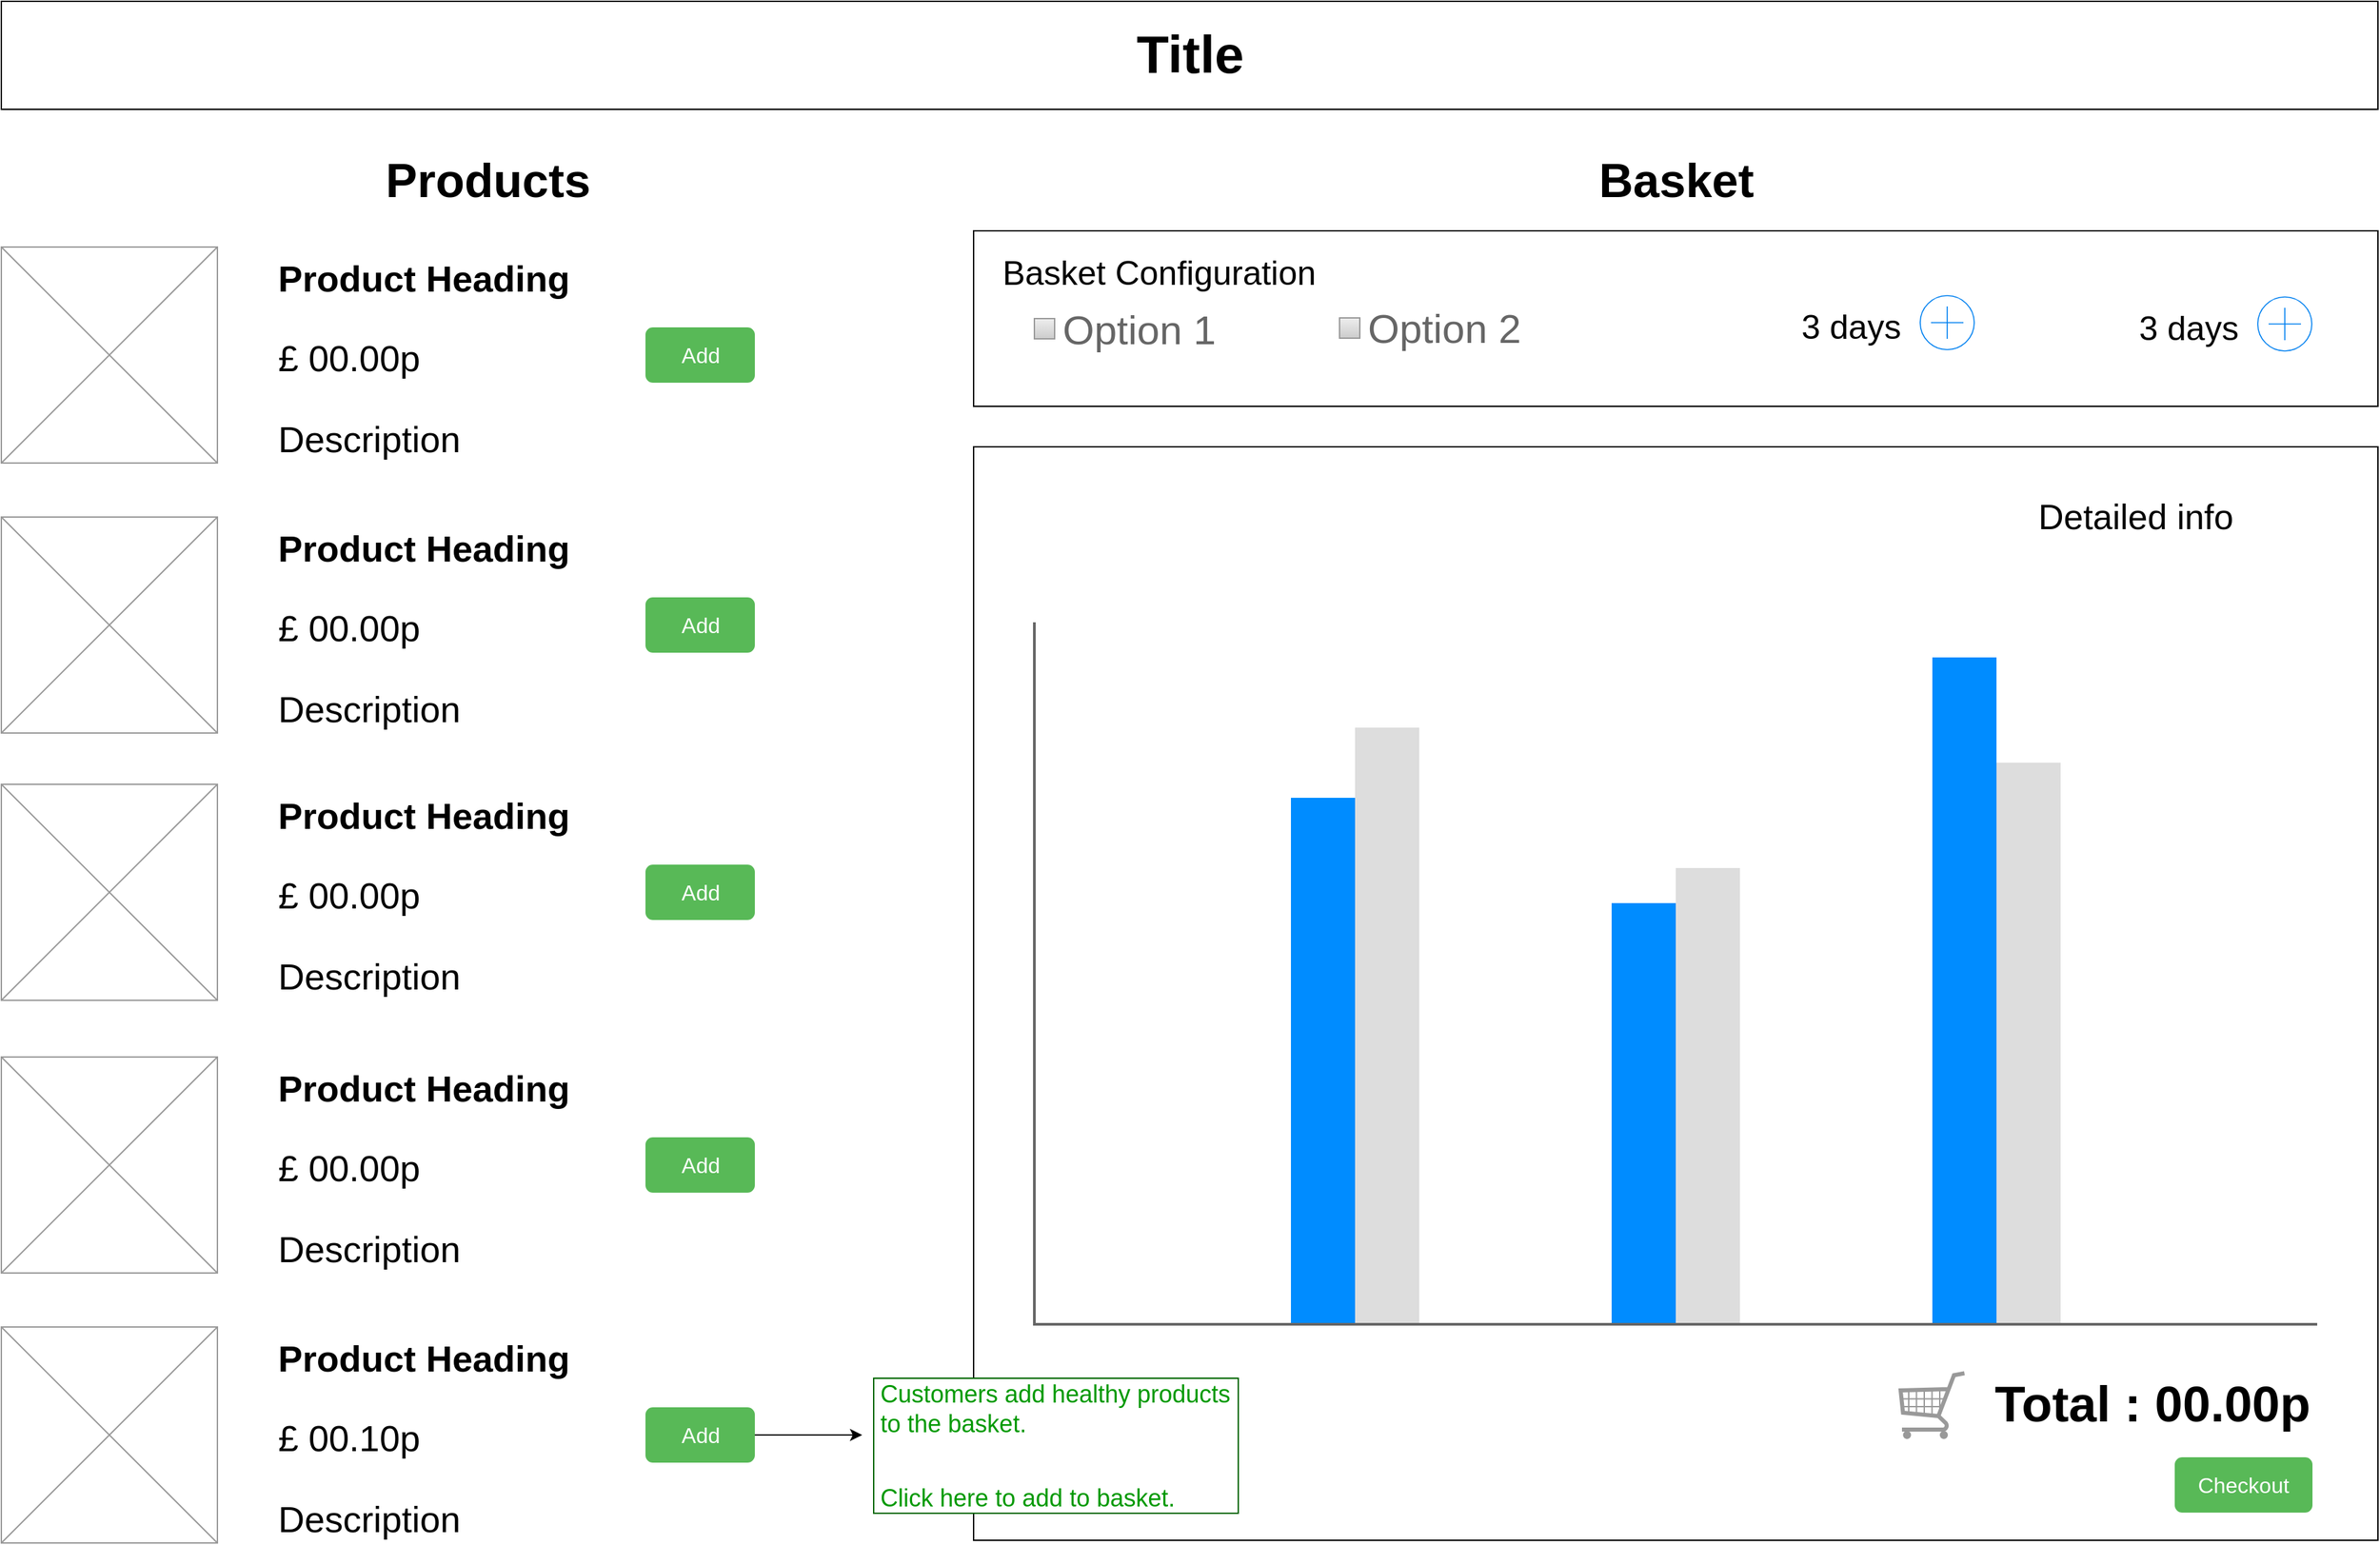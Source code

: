 <mxfile version="12.1.4" type="device" pages="5"><diagram id="SNkykKH8-9eCZWF4wBje" name="shopping"><mxGraphModel dx="1275" dy="712" grid="1" gridSize="10" guides="1" tooltips="1" connect="1" arrows="1" fold="1" page="1" pageScale="1" pageWidth="1920" pageHeight="1200" math="0" shadow="0"><root><mxCell id="0"/><mxCell id="1" parent="0"/><mxCell id="E79gKRSrBJcExE-xbTJP-27" value="Total : 00.00p" style="text;strokeColor=none;fillColor=none;html=1;fontSize=37;fontStyle=1;verticalAlign=middle;align=right;" vertex="1" parent="1"><mxGeometry x="841" y="1021" width="950" height="78" as="geometry"/></mxCell><mxCell id="E79gKRSrBJcExE-xbTJP-42" value="" style="rounded=0;whiteSpace=wrap;html=1;strokeColor=#000000;fontSize=37;fillColor=none;" vertex="1" parent="1"><mxGeometry x="800" y="190" width="1040" height="130" as="geometry"/></mxCell><mxCell id="E79gKRSrBJcExE-xbTJP-3" value="&lt;font style=&quot;font-size: 39px&quot;&gt;Title&lt;/font&gt;" style="text;strokeColor=#000000;fillColor=none;html=1;fontSize=24;fontStyle=1;verticalAlign=middle;align=center;" vertex="1" parent="1"><mxGeometry x="80" y="20" width="1760" height="80" as="geometry"/></mxCell><mxCell id="E79gKRSrBJcExE-xbTJP-4" value="" style="verticalLabelPosition=bottom;shadow=0;dashed=0;align=center;html=1;verticalAlign=top;strokeWidth=1;shape=mxgraph.mockup.graphics.simpleIcon;strokeColor=#999999;fillColor=#ffffff;" vertex="1" parent="1"><mxGeometry x="80" y="202" width="160" height="160" as="geometry"/></mxCell><mxCell id="E79gKRSrBJcExE-xbTJP-5" value="Products" style="text;strokeColor=none;fillColor=none;html=1;fontSize=35;fontStyle=1;verticalAlign=middle;align=center;" vertex="1" parent="1"><mxGeometry x="80" y="132" width="720" height="40" as="geometry"/></mxCell><mxCell id="E79gKRSrBJcExE-xbTJP-6" value="&lt;h1 style=&quot;font-size: 27px&quot;&gt;Product Heading&lt;/h1&gt;&lt;p style=&quot;font-size: 27px&quot;&gt;£ 00.00p&lt;/p&gt;&lt;p style=&quot;font-size: 27px&quot;&gt;Description&lt;/p&gt;" style="text;html=1;strokeColor=none;fillColor=none;spacing=5;spacingTop=-20;whiteSpace=wrap;overflow=hidden;rounded=0;fontSize=27;" vertex="1" parent="1"><mxGeometry x="280" y="202" width="400" height="160" as="geometry"/></mxCell><mxCell id="E79gKRSrBJcExE-xbTJP-7" value="" style="verticalLabelPosition=bottom;shadow=0;dashed=0;align=center;html=1;verticalAlign=top;strokeWidth=1;shape=mxgraph.mockup.graphics.simpleIcon;strokeColor=#999999;fillColor=#ffffff;" vertex="1" parent="1"><mxGeometry x="80" y="402" width="160" height="160" as="geometry"/></mxCell><mxCell id="E79gKRSrBJcExE-xbTJP-8" value="&lt;h1 style=&quot;font-size: 27px&quot;&gt;Product Heading&lt;/h1&gt;&lt;p style=&quot;font-size: 27px&quot;&gt;£ 00.00p&lt;/p&gt;&lt;p style=&quot;font-size: 27px&quot;&gt;Description&lt;/p&gt;" style="text;html=1;strokeColor=none;fillColor=none;spacing=5;spacingTop=-20;whiteSpace=wrap;overflow=hidden;rounded=0;fontSize=27;" vertex="1" parent="1"><mxGeometry x="280" y="402" width="400" height="160" as="geometry"/></mxCell><mxCell id="E79gKRSrBJcExE-xbTJP-9" value="" style="verticalLabelPosition=bottom;shadow=0;dashed=0;align=center;html=1;verticalAlign=top;strokeWidth=1;shape=mxgraph.mockup.graphics.simpleIcon;strokeColor=#999999;fillColor=#ffffff;" vertex="1" parent="1"><mxGeometry x="80" y="600" width="160" height="160" as="geometry"/></mxCell><mxCell id="E79gKRSrBJcExE-xbTJP-10" value="&lt;h1 style=&quot;font-size: 27px&quot;&gt;Product Heading&lt;/h1&gt;&lt;p style=&quot;font-size: 27px&quot;&gt;£ 00.00p&lt;/p&gt;&lt;p style=&quot;font-size: 27px&quot;&gt;Description&lt;/p&gt;" style="text;html=1;strokeColor=none;fillColor=none;spacing=5;spacingTop=-20;whiteSpace=wrap;overflow=hidden;rounded=0;fontSize=27;" vertex="1" parent="1"><mxGeometry x="280" y="600" width="400" height="160" as="geometry"/></mxCell><mxCell id="E79gKRSrBJcExE-xbTJP-11" value="" style="verticalLabelPosition=bottom;shadow=0;dashed=0;align=center;html=1;verticalAlign=top;strokeWidth=1;shape=mxgraph.mockup.graphics.simpleIcon;strokeColor=#999999;fillColor=#ffffff;" vertex="1" parent="1"><mxGeometry x="80" y="802" width="160" height="160" as="geometry"/></mxCell><mxCell id="E79gKRSrBJcExE-xbTJP-12" value="&lt;h1 style=&quot;font-size: 27px&quot;&gt;Product Heading&lt;/h1&gt;&lt;p style=&quot;font-size: 27px&quot;&gt;£ 00.00p&lt;/p&gt;&lt;p style=&quot;font-size: 27px&quot;&gt;Description&lt;/p&gt;" style="text;html=1;strokeColor=none;fillColor=none;spacing=5;spacingTop=-20;whiteSpace=wrap;overflow=hidden;rounded=0;fontSize=27;" vertex="1" parent="1"><mxGeometry x="280" y="802" width="400" height="160" as="geometry"/></mxCell><mxCell id="E79gKRSrBJcExE-xbTJP-13" value="" style="verticalLabelPosition=bottom;shadow=0;dashed=0;align=center;html=1;verticalAlign=top;strokeWidth=1;shape=mxgraph.mockup.graphics.simpleIcon;strokeColor=#999999;fillColor=#ffffff;" vertex="1" parent="1"><mxGeometry x="80" y="1002" width="160" height="160" as="geometry"/></mxCell><mxCell id="E79gKRSrBJcExE-xbTJP-14" value="&lt;h1 style=&quot;font-size: 27px&quot;&gt;Product Heading&lt;/h1&gt;&lt;p style=&quot;font-size: 27px&quot;&gt;£ 00.10p&lt;/p&gt;&lt;p style=&quot;font-size: 27px&quot;&gt;Description&lt;/p&gt;" style="text;html=1;strokeColor=none;fillColor=none;spacing=5;spacingTop=-20;whiteSpace=wrap;overflow=hidden;rounded=0;fontSize=27;" vertex="1" parent="1"><mxGeometry x="280" y="1002" width="400" height="160" as="geometry"/></mxCell><mxCell id="E79gKRSrBJcExE-xbTJP-20" value="Add" style="html=1;shadow=0;dashed=0;shape=mxgraph.bootstrap.rrect;rSize=5;fillColor=#58B957;align=center;strokeColor=#58B957;fontColor=#ffffff;fontSize=16;whiteSpace=wrap;" vertex="1" parent="1"><mxGeometry x="557.5" y="262" width="80" height="40" as="geometry"/></mxCell><mxCell id="E79gKRSrBJcExE-xbTJP-21" value="Add" style="html=1;shadow=0;dashed=0;shape=mxgraph.bootstrap.rrect;rSize=5;fillColor=#58B957;align=center;strokeColor=#58B957;fontColor=#ffffff;fontSize=16;whiteSpace=wrap;" vertex="1" parent="1"><mxGeometry x="557.5" y="462" width="80" height="40" as="geometry"/></mxCell><mxCell id="E79gKRSrBJcExE-xbTJP-22" value="Add" style="html=1;shadow=0;dashed=0;shape=mxgraph.bootstrap.rrect;rSize=5;fillColor=#58B957;align=center;strokeColor=#58B957;fontColor=#ffffff;fontSize=16;whiteSpace=wrap;" vertex="1" parent="1"><mxGeometry x="557.5" y="660" width="80" height="40" as="geometry"/></mxCell><mxCell id="E79gKRSrBJcExE-xbTJP-23" value="Add" style="html=1;shadow=0;dashed=0;shape=mxgraph.bootstrap.rrect;rSize=5;fillColor=#58B957;align=center;strokeColor=#58B957;fontColor=#ffffff;fontSize=16;whiteSpace=wrap;" vertex="1" parent="1"><mxGeometry x="557.5" y="862" width="80" height="40" as="geometry"/></mxCell><mxCell id="n0M230E-LRAz98kf5XoL-2" value="" style="edgeStyle=orthogonalEdgeStyle;rounded=0;orthogonalLoop=1;jettySize=auto;html=1;fontSize=30;fontColor=#3333FF;" edge="1" parent="1" source="E79gKRSrBJcExE-xbTJP-24"><mxGeometry relative="1" as="geometry"><mxPoint x="717.5" y="1082.0" as="targetPoint"/></mxGeometry></mxCell><UserObject label="Add" link="data:page/id,BPl1WBBUWKeSrC7Q0oRo" id="E79gKRSrBJcExE-xbTJP-24"><mxCell style="html=1;shadow=0;dashed=0;shape=mxgraph.bootstrap.rrect;rSize=5;fillColor=#58B957;align=center;strokeColor=#58B957;fontColor=#ffffff;fontSize=16;whiteSpace=wrap;" vertex="1" parent="1"><mxGeometry x="557.5" y="1062" width="80" height="40" as="geometry"/></mxCell></UserObject><mxCell id="E79gKRSrBJcExE-xbTJP-28" value="" style="rounded=0;whiteSpace=wrap;html=1;strokeColor=#000000;fontSize=37;fillColor=none;" vertex="1" parent="1"><mxGeometry x="800" y="350" width="1040" height="810" as="geometry"/></mxCell><mxCell id="E79gKRSrBJcExE-xbTJP-29" value="" style="shape=image;html=1;verticalAlign=top;verticalLabelPosition=bottom;labelBackgroundColor=#ffffff;imageAspect=0;aspect=fixed;image=https://cdn3.iconfinder.com/data/icons/google-material-design-icons/48/ic_cast_48px-128.png;strokeColor=#000000;fillColor=none;fontSize=37;" vertex="1" parent="1"><mxGeometry x="1747" y="378" width="48" height="48" as="geometry"/></mxCell><mxCell id="E79gKRSrBJcExE-xbTJP-30" value="Detailed info" style="text;html=1;strokeColor=none;fillColor=none;align=right;verticalAlign=middle;whiteSpace=wrap;rounded=0;fontSize=26;" vertex="1" parent="1"><mxGeometry x="1485" y="392" width="250" height="20" as="geometry"/></mxCell><mxCell id="E79gKRSrBJcExE-xbTJP-31" value="" style="verticalLabelPosition=bottom;shadow=0;dashed=0;align=center;html=1;verticalAlign=top;strokeWidth=1;shape=mxgraph.mockup.graphics.columnChart;fillColor=#ffffff;strokeColor=none;strokeColor2=none;strokeColor3=#666666;fillColor2=#008cff;fillColor3=#dddddd;fontSize=26;" vertex="1" parent="1"><mxGeometry x="845" y="480" width="950" height="520" as="geometry"/></mxCell><mxCell id="E79gKRSrBJcExE-xbTJP-32" value="" style="verticalLabelPosition=bottom;shadow=0;dashed=0;align=center;html=1;verticalAlign=top;strokeWidth=1;shape=mxgraph.mockup.misc.shoppingCart;strokeColor=#999999;fillColor=none;fontSize=26;" vertex="1" parent="1"><mxGeometry x="1485" y="1035" width="50" height="50" as="geometry"/></mxCell><mxCell id="E79gKRSrBJcExE-xbTJP-33" value="Basket" style="text;strokeColor=none;fillColor=none;html=1;fontSize=35;fontStyle=1;verticalAlign=middle;align=center;" vertex="1" parent="1"><mxGeometry x="1270" y="132" width="100" height="40" as="geometry"/></mxCell><mxCell id="E79gKRSrBJcExE-xbTJP-45" value="Basket Configuration" style="text;html=1;strokeColor=none;fillColor=none;align=center;verticalAlign=middle;whiteSpace=wrap;rounded=0;fontSize=25;" vertex="1" parent="1"><mxGeometry x="800" y="210" width="275" height="20" as="geometry"/></mxCell><mxCell id="E79gKRSrBJcExE-xbTJP-46" value="&lt;font style=&quot;font-size: 30px;&quot;&gt;Option 1&lt;/font&gt;" style="strokeWidth=1;shadow=0;dashed=0;align=center;html=1;shape=mxgraph.mockup.forms.rrect;rSize=0;fillColor=#eeeeee;strokeColor=#999999;gradientColor=#cccccc;align=left;spacingLeft=4;fontSize=30;fontColor=#666666;labelPosition=right;" vertex="1" parent="1"><mxGeometry x="845" y="255" width="15" height="15" as="geometry"/></mxCell><mxCell id="E79gKRSrBJcExE-xbTJP-57" value="&lt;font style=&quot;font-size: 30px;&quot;&gt;Option 2&lt;/font&gt;" style="strokeWidth=1;shadow=0;dashed=0;align=center;html=1;shape=mxgraph.mockup.forms.rrect;rSize=0;fillColor=#eeeeee;strokeColor=#999999;gradientColor=#cccccc;align=left;spacingLeft=4;fontSize=30;fontColor=#666666;labelPosition=right;" vertex="1" parent="1"><mxGeometry x="1071" y="254.5" width="15" height="15" as="geometry"/></mxCell><mxCell id="E79gKRSrBJcExE-xbTJP-80" value="" style="group" vertex="1" connectable="0" parent="1"><mxGeometry x="1600" y="236" width="191" height="50" as="geometry"/></mxCell><mxCell id="E79gKRSrBJcExE-xbTJP-72" value="" style="group" vertex="1" connectable="0" parent="E79gKRSrBJcExE-xbTJP-80"><mxGeometry width="191" height="50" as="geometry"/></mxCell><mxCell id="E79gKRSrBJcExE-xbTJP-43" value="" style="group" vertex="1" connectable="0" parent="E79gKRSrBJcExE-xbTJP-72"><mxGeometry width="191" height="50" as="geometry"/></mxCell><mxCell id="E79gKRSrBJcExE-xbTJP-34" value="" style="html=1;verticalLabelPosition=bottom;labelBackgroundColor=#ffffff;verticalAlign=top;shadow=0;dashed=0;strokeWidth=2;shape=mxgraph.ios7.misc.increase;fillColor=#ffffff;strokeColor=#0080f0;fontSize=35;align=right;" vertex="1" parent="E79gKRSrBJcExE-xbTJP-43"><mxGeometry x="151" y="3" width="40" height="40" as="geometry"/></mxCell><mxCell id="E79gKRSrBJcExE-xbTJP-35" value="" style="shape=image;html=1;verticalAlign=top;verticalLabelPosition=bottom;labelBackgroundColor=#ffffff;imageAspect=0;aspect=fixed;image=https://cdn4.iconfinder.com/data/icons/evil-icons-user-interface/64/minus-128.png;strokeColor=#000000;fillColor=none;fontSize=35;align=right;" vertex="1" parent="E79gKRSrBJcExE-xbTJP-43"><mxGeometry width="50" height="50" as="geometry"/></mxCell><mxCell id="E79gKRSrBJcExE-xbTJP-36" value="3 days" style="text;html=1;strokeColor=none;fillColor=none;align=center;verticalAlign=middle;whiteSpace=wrap;rounded=0;fontSize=25;" vertex="1" parent="E79gKRSrBJcExE-xbTJP-43"><mxGeometry x="47" y="15" width="106" height="20" as="geometry"/></mxCell><mxCell id="E79gKRSrBJcExE-xbTJP-81" value="" style="group" vertex="1" connectable="0" parent="1"><mxGeometry x="1350" y="235" width="191" height="50" as="geometry"/></mxCell><mxCell id="E79gKRSrBJcExE-xbTJP-82" value="" style="group" vertex="1" connectable="0" parent="E79gKRSrBJcExE-xbTJP-81"><mxGeometry width="191" height="50" as="geometry"/></mxCell><mxCell id="E79gKRSrBJcExE-xbTJP-83" value="" style="group" vertex="1" connectable="0" parent="E79gKRSrBJcExE-xbTJP-82"><mxGeometry width="191" height="50" as="geometry"/></mxCell><mxCell id="E79gKRSrBJcExE-xbTJP-84" value="" style="html=1;verticalLabelPosition=bottom;labelBackgroundColor=#ffffff;verticalAlign=top;shadow=0;dashed=0;strokeWidth=2;shape=mxgraph.ios7.misc.increase;fillColor=#ffffff;strokeColor=#0080f0;fontSize=35;align=right;" vertex="1" parent="E79gKRSrBJcExE-xbTJP-83"><mxGeometry x="151" y="3" width="40" height="40" as="geometry"/></mxCell><mxCell id="E79gKRSrBJcExE-xbTJP-85" value="" style="shape=image;html=1;verticalAlign=top;verticalLabelPosition=bottom;labelBackgroundColor=#ffffff;imageAspect=0;aspect=fixed;image=https://cdn4.iconfinder.com/data/icons/evil-icons-user-interface/64/minus-128.png;strokeColor=#000000;fillColor=none;fontSize=35;align=right;" vertex="1" parent="E79gKRSrBJcExE-xbTJP-83"><mxGeometry width="50" height="50" as="geometry"/></mxCell><mxCell id="E79gKRSrBJcExE-xbTJP-86" value="3 days" style="text;html=1;strokeColor=none;fillColor=none;align=center;verticalAlign=middle;whiteSpace=wrap;rounded=0;fontSize=25;" vertex="1" parent="E79gKRSrBJcExE-xbTJP-83"><mxGeometry x="47" y="15" width="106" height="20" as="geometry"/></mxCell><mxCell id="j1r0pZB5Xsf3_PpyPqgE-3" value="&lt;h1 style=&quot;font-size: 18px&quot;&gt;&lt;span style=&quot;font-weight: normal&quot;&gt;&lt;font style=&quot;font-size: 18px&quot; color=&quot;#009900&quot;&gt;Customers add healthy products to the basket.&lt;/font&gt;&lt;/span&gt;&lt;/h1&gt;&lt;div style=&quot;font-size: 18px&quot;&gt;&lt;span style=&quot;font-weight: normal&quot;&gt;&lt;font style=&quot;font-size: 18px&quot; color=&quot;#009900&quot;&gt;&lt;br&gt;&lt;/font&gt;&lt;/span&gt;&lt;/div&gt;&lt;div style=&quot;font-size: 18px&quot;&gt;&lt;span style=&quot;font-weight: normal&quot;&gt;&lt;font style=&quot;font-size: 18px&quot; color=&quot;#009900&quot;&gt;Click here to add to basket.&lt;/font&gt;&lt;/span&gt;&lt;/div&gt;" style="text;html=1;strokeColor=#006600;fillColor=#ffffff;spacing=5;spacingTop=-20;whiteSpace=wrap;overflow=hidden;rounded=0;fontSize=27;textDirection=ltr;" vertex="1" parent="1"><mxGeometry x="726" y="1040" width="270" height="100" as="geometry"/></mxCell><mxCell id="6FJhuaTJxcdFGTnJZASc-1" value="Checkout" style="html=1;shadow=0;dashed=0;shape=mxgraph.bootstrap.rrect;rSize=5;fillColor=#58B957;align=center;strokeColor=#58B957;fontColor=#ffffff;fontSize=16;whiteSpace=wrap;" vertex="1" parent="1"><mxGeometry x="1690" y="1099" width="101" height="40" as="geometry"/></mxCell></root></mxGraphModel></diagram><diagram name="add to shopping" id="BPl1WBBUWKeSrC7Q0oRo"><mxGraphModel dx="1093" dy="610" grid="1" gridSize="10" guides="1" tooltips="1" connect="1" arrows="1" fold="1" page="1" pageScale="1" pageWidth="1920" pageHeight="1200" math="0" shadow="0"><root><mxCell id="B1QNF2TjhSmJO6iVyb0y-0"/><mxCell id="B1QNF2TjhSmJO6iVyb0y-1" parent="B1QNF2TjhSmJO6iVyb0y-0"/><mxCell id="B1QNF2TjhSmJO6iVyb0y-21" value="" style="rounded=0;whiteSpace=wrap;html=1;strokeColor=#000000;fontSize=37;fillColor=none;" vertex="1" parent="B1QNF2TjhSmJO6iVyb0y-1"><mxGeometry x="800" y="350" width="1040" height="810" as="geometry"/></mxCell><mxCell id="B1QNF2TjhSmJO6iVyb0y-42" value="Total : 00.10p" style="text;strokeColor=none;fillColor=none;html=1;fontSize=37;fontStyle=1;verticalAlign=middle;align=right;" vertex="1" parent="B1QNF2TjhSmJO6iVyb0y-1"><mxGeometry x="840" y="1020" width="950" height="78" as="geometry"/></mxCell><mxCell id="B1QNF2TjhSmJO6iVyb0y-2" value="" style="rounded=0;whiteSpace=wrap;html=1;strokeColor=#000000;fontSize=37;fillColor=none;" vertex="1" parent="B1QNF2TjhSmJO6iVyb0y-1"><mxGeometry x="800" y="190" width="1040" height="130" as="geometry"/></mxCell><mxCell id="B1QNF2TjhSmJO6iVyb0y-3" value="&lt;font style=&quot;font-size: 39px&quot;&gt;Title&lt;/font&gt;" style="text;strokeColor=#000000;fillColor=none;html=1;fontSize=24;fontStyle=1;verticalAlign=middle;align=center;" vertex="1" parent="B1QNF2TjhSmJO6iVyb0y-1"><mxGeometry x="80" y="20" width="1760" height="80" as="geometry"/></mxCell><mxCell id="B1QNF2TjhSmJO6iVyb0y-4" value="" style="verticalLabelPosition=bottom;shadow=0;dashed=0;align=center;html=1;verticalAlign=top;strokeWidth=1;shape=mxgraph.mockup.graphics.simpleIcon;strokeColor=#999999;fillColor=#ffffff;" vertex="1" parent="B1QNF2TjhSmJO6iVyb0y-1"><mxGeometry x="80" y="202" width="160" height="160" as="geometry"/></mxCell><mxCell id="B1QNF2TjhSmJO6iVyb0y-5" value="Products" style="text;strokeColor=none;fillColor=none;html=1;fontSize=35;fontStyle=1;verticalAlign=middle;align=center;" vertex="1" parent="B1QNF2TjhSmJO6iVyb0y-1"><mxGeometry x="80" y="132" width="720" height="40" as="geometry"/></mxCell><mxCell id="B1QNF2TjhSmJO6iVyb0y-6" value="&lt;h1 style=&quot;font-size: 27px&quot;&gt;Product Heading&lt;/h1&gt;&lt;p style=&quot;font-size: 27px&quot;&gt;£ 00.00p&lt;/p&gt;&lt;p style=&quot;font-size: 27px&quot;&gt;Description&lt;/p&gt;" style="text;html=1;strokeColor=none;fillColor=none;spacing=5;spacingTop=-20;whiteSpace=wrap;overflow=hidden;rounded=0;fontSize=27;" vertex="1" parent="B1QNF2TjhSmJO6iVyb0y-1"><mxGeometry x="280" y="202" width="400" height="160" as="geometry"/></mxCell><mxCell id="B1QNF2TjhSmJO6iVyb0y-7" value="" style="verticalLabelPosition=bottom;shadow=0;dashed=0;align=center;html=1;verticalAlign=top;strokeWidth=1;shape=mxgraph.mockup.graphics.simpleIcon;strokeColor=#999999;fillColor=#ffffff;" vertex="1" parent="B1QNF2TjhSmJO6iVyb0y-1"><mxGeometry x="80" y="402" width="160" height="160" as="geometry"/></mxCell><mxCell id="B1QNF2TjhSmJO6iVyb0y-8" value="&lt;h1 style=&quot;font-size: 27px&quot;&gt;Product Heading&lt;/h1&gt;&lt;p style=&quot;font-size: 27px&quot;&gt;£ 00.00p&lt;/p&gt;&lt;p style=&quot;font-size: 27px&quot;&gt;Description&lt;/p&gt;" style="text;html=1;strokeColor=none;fillColor=none;spacing=5;spacingTop=-20;whiteSpace=wrap;overflow=hidden;rounded=0;fontSize=27;" vertex="1" parent="B1QNF2TjhSmJO6iVyb0y-1"><mxGeometry x="280" y="402" width="400" height="160" as="geometry"/></mxCell><mxCell id="B1QNF2TjhSmJO6iVyb0y-9" value="" style="verticalLabelPosition=bottom;shadow=0;dashed=0;align=center;html=1;verticalAlign=top;strokeWidth=1;shape=mxgraph.mockup.graphics.simpleIcon;strokeColor=#999999;fillColor=#ffffff;" vertex="1" parent="B1QNF2TjhSmJO6iVyb0y-1"><mxGeometry x="80" y="600" width="160" height="160" as="geometry"/></mxCell><mxCell id="B1QNF2TjhSmJO6iVyb0y-10" value="&lt;h1 style=&quot;font-size: 27px&quot;&gt;Product Heading&lt;/h1&gt;&lt;p style=&quot;font-size: 27px&quot;&gt;£ 00.00p&lt;/p&gt;&lt;p style=&quot;font-size: 27px&quot;&gt;Description&lt;/p&gt;" style="text;html=1;strokeColor=none;fillColor=none;spacing=5;spacingTop=-20;whiteSpace=wrap;overflow=hidden;rounded=0;fontSize=27;" vertex="1" parent="B1QNF2TjhSmJO6iVyb0y-1"><mxGeometry x="280" y="600" width="400" height="160" as="geometry"/></mxCell><mxCell id="B1QNF2TjhSmJO6iVyb0y-11" value="" style="verticalLabelPosition=bottom;shadow=0;dashed=0;align=center;html=1;verticalAlign=top;strokeWidth=1;shape=mxgraph.mockup.graphics.simpleIcon;strokeColor=#999999;fillColor=#ffffff;" vertex="1" parent="B1QNF2TjhSmJO6iVyb0y-1"><mxGeometry x="80" y="802" width="160" height="160" as="geometry"/></mxCell><mxCell id="B1QNF2TjhSmJO6iVyb0y-12" value="&lt;h1 style=&quot;font-size: 27px&quot;&gt;Product Heading&lt;/h1&gt;&lt;p style=&quot;font-size: 27px&quot;&gt;£ 00.00p&lt;/p&gt;&lt;p style=&quot;font-size: 27px&quot;&gt;Description&lt;/p&gt;" style="text;html=1;strokeColor=none;fillColor=none;spacing=5;spacingTop=-20;whiteSpace=wrap;overflow=hidden;rounded=0;fontSize=27;" vertex="1" parent="B1QNF2TjhSmJO6iVyb0y-1"><mxGeometry x="280" y="802" width="400" height="160" as="geometry"/></mxCell><mxCell id="B1QNF2TjhSmJO6iVyb0y-13" value="" style="verticalLabelPosition=bottom;shadow=0;dashed=0;align=center;html=1;verticalAlign=top;strokeWidth=1;shape=mxgraph.mockup.graphics.simpleIcon;strokeColor=#999999;fillColor=#ffffff;" vertex="1" parent="B1QNF2TjhSmJO6iVyb0y-1"><mxGeometry x="80" y="1002" width="160" height="160" as="geometry"/></mxCell><mxCell id="B1QNF2TjhSmJO6iVyb0y-14" value="&lt;h1 style=&quot;font-size: 27px&quot;&gt;Product Heading&lt;/h1&gt;&lt;p style=&quot;font-size: 27px&quot;&gt;£ 00.10p&lt;/p&gt;&lt;p style=&quot;font-size: 27px&quot;&gt;Description&lt;/p&gt;" style="text;html=1;strokeColor=none;fillColor=none;spacing=5;spacingTop=-20;whiteSpace=wrap;overflow=hidden;rounded=0;fontSize=27;" vertex="1" parent="B1QNF2TjhSmJO6iVyb0y-1"><mxGeometry x="280" y="1002" width="400" height="160" as="geometry"/></mxCell><mxCell id="B1QNF2TjhSmJO6iVyb0y-15" value="Add" style="html=1;shadow=0;dashed=0;shape=mxgraph.bootstrap.rrect;rSize=5;fillColor=#58B957;align=center;strokeColor=#58B957;fontColor=#ffffff;fontSize=16;whiteSpace=wrap;" vertex="1" parent="B1QNF2TjhSmJO6iVyb0y-1"><mxGeometry x="557.5" y="262" width="80" height="40" as="geometry"/></mxCell><mxCell id="B1QNF2TjhSmJO6iVyb0y-16" value="Add" style="html=1;shadow=0;dashed=0;shape=mxgraph.bootstrap.rrect;rSize=5;fillColor=#58B957;align=center;strokeColor=#58B957;fontColor=#ffffff;fontSize=16;whiteSpace=wrap;" vertex="1" parent="B1QNF2TjhSmJO6iVyb0y-1"><mxGeometry x="557.5" y="462" width="80" height="40" as="geometry"/></mxCell><mxCell id="B1QNF2TjhSmJO6iVyb0y-17" value="Add" style="html=1;shadow=0;dashed=0;shape=mxgraph.bootstrap.rrect;rSize=5;fillColor=#58B957;align=center;strokeColor=#58B957;fontColor=#ffffff;fontSize=16;whiteSpace=wrap;" vertex="1" parent="B1QNF2TjhSmJO6iVyb0y-1"><mxGeometry x="557.5" y="660" width="80" height="40" as="geometry"/></mxCell><mxCell id="B1QNF2TjhSmJO6iVyb0y-18" value="Add" style="html=1;shadow=0;dashed=0;shape=mxgraph.bootstrap.rrect;rSize=5;fillColor=#58B957;align=center;strokeColor=#58B957;fontColor=#ffffff;fontSize=16;whiteSpace=wrap;" vertex="1" parent="B1QNF2TjhSmJO6iVyb0y-1"><mxGeometry x="557.5" y="862" width="80" height="40" as="geometry"/></mxCell><mxCell id="B1QNF2TjhSmJO6iVyb0y-22" value="" style="shape=image;html=1;verticalAlign=top;verticalLabelPosition=bottom;labelBackgroundColor=#ffffff;imageAspect=0;aspect=fixed;image=https://cdn3.iconfinder.com/data/icons/google-material-design-icons/48/ic_cast_48px-128.png;strokeColor=#000000;fillColor=none;fontSize=37;" vertex="1" parent="B1QNF2TjhSmJO6iVyb0y-1"><mxGeometry x="1747" y="378" width="48" height="48" as="geometry"/></mxCell><mxCell id="B1QNF2TjhSmJO6iVyb0y-23" value="Detailed info" style="text;html=1;strokeColor=none;fillColor=none;align=right;verticalAlign=middle;whiteSpace=wrap;rounded=0;fontSize=26;" vertex="1" parent="B1QNF2TjhSmJO6iVyb0y-1"><mxGeometry x="1485" y="392" width="250" height="20" as="geometry"/></mxCell><mxCell id="B1QNF2TjhSmJO6iVyb0y-24" value="" style="verticalLabelPosition=bottom;shadow=0;dashed=0;align=center;html=1;verticalAlign=top;strokeWidth=1;shape=mxgraph.mockup.graphics.columnChart;fillColor=#ffffff;strokeColor=none;strokeColor2=none;strokeColor3=#666666;fillColor2=#008cff;fillColor3=#dddddd;fontSize=26;" vertex="1" parent="B1QNF2TjhSmJO6iVyb0y-1"><mxGeometry x="845" y="480" width="950" height="520" as="geometry"/></mxCell><mxCell id="B1QNF2TjhSmJO6iVyb0y-25" value="" style="verticalLabelPosition=bottom;shadow=0;dashed=0;align=center;html=1;verticalAlign=top;strokeWidth=1;shape=mxgraph.mockup.misc.shoppingCart;strokeColor=#999999;fillColor=none;fontSize=26;" vertex="1" parent="B1QNF2TjhSmJO6iVyb0y-1"><mxGeometry x="1485" y="1029" width="50" height="50" as="geometry"/></mxCell><mxCell id="B1QNF2TjhSmJO6iVyb0y-26" value="Basket" style="text;strokeColor=none;fillColor=none;html=1;fontSize=35;fontStyle=1;verticalAlign=middle;align=center;" vertex="1" parent="B1QNF2TjhSmJO6iVyb0y-1"><mxGeometry x="1270" y="132" width="100" height="40" as="geometry"/></mxCell><mxCell id="B1QNF2TjhSmJO6iVyb0y-27" value="Basket Configuration" style="text;html=1;strokeColor=none;fillColor=none;align=center;verticalAlign=middle;whiteSpace=wrap;rounded=0;fontSize=25;" vertex="1" parent="B1QNF2TjhSmJO6iVyb0y-1"><mxGeometry x="800" y="210" width="275" height="20" as="geometry"/></mxCell><mxCell id="B1QNF2TjhSmJO6iVyb0y-28" value="&lt;font style=&quot;font-size: 30px;&quot;&gt;Option 1&lt;/font&gt;" style="strokeWidth=1;shadow=0;dashed=0;align=center;html=1;shape=mxgraph.mockup.forms.rrect;rSize=0;fillColor=#eeeeee;strokeColor=#999999;gradientColor=#cccccc;align=left;spacingLeft=4;fontSize=30;fontColor=#666666;labelPosition=right;" vertex="1" parent="B1QNF2TjhSmJO6iVyb0y-1"><mxGeometry x="845" y="255" width="15" height="15" as="geometry"/></mxCell><mxCell id="B1QNF2TjhSmJO6iVyb0y-29" value="&lt;font style=&quot;font-size: 30px;&quot;&gt;Option 2&lt;/font&gt;" style="strokeWidth=1;shadow=0;dashed=0;align=center;html=1;shape=mxgraph.mockup.forms.rrect;rSize=0;fillColor=#eeeeee;strokeColor=#999999;gradientColor=#cccccc;align=left;spacingLeft=4;fontSize=30;fontColor=#666666;labelPosition=right;" vertex="1" parent="B1QNF2TjhSmJO6iVyb0y-1"><mxGeometry x="1071" y="254.5" width="15" height="15" as="geometry"/></mxCell><mxCell id="B1QNF2TjhSmJO6iVyb0y-30" value="" style="group" vertex="1" connectable="0" parent="B1QNF2TjhSmJO6iVyb0y-1"><mxGeometry x="1600" y="236" width="191" height="50" as="geometry"/></mxCell><mxCell id="B1QNF2TjhSmJO6iVyb0y-31" value="" style="group" vertex="1" connectable="0" parent="B1QNF2TjhSmJO6iVyb0y-30"><mxGeometry width="191" height="50" as="geometry"/></mxCell><mxCell id="B1QNF2TjhSmJO6iVyb0y-32" value="" style="group" vertex="1" connectable="0" parent="B1QNF2TjhSmJO6iVyb0y-31"><mxGeometry width="191" height="50" as="geometry"/></mxCell><mxCell id="B1QNF2TjhSmJO6iVyb0y-33" value="" style="html=1;verticalLabelPosition=bottom;labelBackgroundColor=#ffffff;verticalAlign=top;shadow=0;dashed=0;strokeWidth=2;shape=mxgraph.ios7.misc.increase;fillColor=#ffffff;strokeColor=#0080f0;fontSize=35;align=right;" vertex="1" parent="B1QNF2TjhSmJO6iVyb0y-32"><mxGeometry x="151" y="3" width="40" height="40" as="geometry"/></mxCell><mxCell id="B1QNF2TjhSmJO6iVyb0y-34" value="" style="shape=image;html=1;verticalAlign=top;verticalLabelPosition=bottom;labelBackgroundColor=#ffffff;imageAspect=0;aspect=fixed;image=https://cdn4.iconfinder.com/data/icons/evil-icons-user-interface/64/minus-128.png;strokeColor=#000000;fillColor=none;fontSize=35;align=right;" vertex="1" parent="B1QNF2TjhSmJO6iVyb0y-32"><mxGeometry width="50" height="50" as="geometry"/></mxCell><mxCell id="B1QNF2TjhSmJO6iVyb0y-35" value="3 days" style="text;html=1;strokeColor=none;fillColor=none;align=center;verticalAlign=middle;whiteSpace=wrap;rounded=0;fontSize=25;" vertex="1" parent="B1QNF2TjhSmJO6iVyb0y-32"><mxGeometry x="47" y="15" width="106" height="20" as="geometry"/></mxCell><mxCell id="B1QNF2TjhSmJO6iVyb0y-36" value="" style="group" vertex="1" connectable="0" parent="B1QNF2TjhSmJO6iVyb0y-1"><mxGeometry x="1350" y="235" width="191" height="50" as="geometry"/></mxCell><mxCell id="B1QNF2TjhSmJO6iVyb0y-37" value="" style="group" vertex="1" connectable="0" parent="B1QNF2TjhSmJO6iVyb0y-36"><mxGeometry width="191" height="50" as="geometry"/></mxCell><mxCell id="B1QNF2TjhSmJO6iVyb0y-38" value="" style="group" vertex="1" connectable="0" parent="B1QNF2TjhSmJO6iVyb0y-37"><mxGeometry width="191" height="50" as="geometry"/></mxCell><mxCell id="B1QNF2TjhSmJO6iVyb0y-39" value="" style="html=1;verticalLabelPosition=bottom;labelBackgroundColor=#ffffff;verticalAlign=top;shadow=0;dashed=0;strokeWidth=2;shape=mxgraph.ios7.misc.increase;fillColor=#ffffff;strokeColor=#0080f0;fontSize=35;align=right;" vertex="1" parent="B1QNF2TjhSmJO6iVyb0y-38"><mxGeometry x="151" y="3" width="40" height="40" as="geometry"/></mxCell><mxCell id="B1QNF2TjhSmJO6iVyb0y-40" value="" style="shape=image;html=1;verticalAlign=top;verticalLabelPosition=bottom;labelBackgroundColor=#ffffff;imageAspect=0;aspect=fixed;image=https://cdn4.iconfinder.com/data/icons/evil-icons-user-interface/64/minus-128.png;strokeColor=#000000;fillColor=none;fontSize=35;align=right;" vertex="1" parent="B1QNF2TjhSmJO6iVyb0y-38"><mxGeometry width="50" height="50" as="geometry"/></mxCell><mxCell id="B1QNF2TjhSmJO6iVyb0y-41" value="3 days" style="text;html=1;strokeColor=none;fillColor=none;align=center;verticalAlign=middle;whiteSpace=wrap;rounded=0;fontSize=25;" vertex="1" parent="B1QNF2TjhSmJO6iVyb0y-38"><mxGeometry x="47" y="15" width="106" height="20" as="geometry"/></mxCell><mxCell id="B1QNF2TjhSmJO6iVyb0y-57" value="" style="group" vertex="1" connectable="0" parent="B1QNF2TjhSmJO6iVyb0y-1"><mxGeometry x="555" y="1059" width="191" height="50" as="geometry"/></mxCell><mxCell id="B1QNF2TjhSmJO6iVyb0y-58" value="" style="group" vertex="1" connectable="0" parent="B1QNF2TjhSmJO6iVyb0y-57"><mxGeometry width="191" height="50" as="geometry"/></mxCell><mxCell id="B1QNF2TjhSmJO6iVyb0y-59" value="" style="group" vertex="1" connectable="0" parent="B1QNF2TjhSmJO6iVyb0y-58"><mxGeometry width="191" height="50" as="geometry"/></mxCell><mxCell id="B1QNF2TjhSmJO6iVyb0y-65" value="" style="edgeStyle=orthogonalEdgeStyle;rounded=0;orthogonalLoop=1;jettySize=auto;html=1;fontSize=30;fontColor=#3333FF;" edge="1" parent="B1QNF2TjhSmJO6iVyb0y-59" source="B1QNF2TjhSmJO6iVyb0y-60"><mxGeometry relative="1" as="geometry"><mxPoint x="202" y="27" as="targetPoint"/></mxGeometry></mxCell><mxCell id="B1QNF2TjhSmJO6iVyb0y-60" value="" style="html=1;verticalLabelPosition=bottom;labelBackgroundColor=#ffffff;verticalAlign=top;shadow=0;dashed=0;strokeWidth=2;shape=mxgraph.ios7.misc.increase;fillColor=#ffffff;strokeColor=#0080f0;fontSize=35;align=right;" vertex="1" parent="B1QNF2TjhSmJO6iVyb0y-59"><mxGeometry x="82" y="7" width="40" height="40" as="geometry"/></mxCell><mxCell id="B1QNF2TjhSmJO6iVyb0y-61" value="" style="shape=image;html=1;verticalAlign=top;verticalLabelPosition=bottom;labelBackgroundColor=#ffffff;imageAspect=0;aspect=fixed;image=https://cdn4.iconfinder.com/data/icons/evil-icons-user-interface/64/minus-128.png;strokeColor=#000000;fillColor=none;fontSize=35;align=right;" vertex="1" parent="B1QNF2TjhSmJO6iVyb0y-59"><mxGeometry x="-13" y="3" width="50" height="50" as="geometry"/></mxCell><mxCell id="B1QNF2TjhSmJO6iVyb0y-62" value="1" style="text;html=1;strokeColor=none;fillColor=none;align=center;verticalAlign=middle;whiteSpace=wrap;rounded=0;fontSize=25;" vertex="1" parent="B1QNF2TjhSmJO6iVyb0y-59"><mxGeometry x="34" y="18" width="43" height="20" as="geometry"/></mxCell><mxCell id="B1QNF2TjhSmJO6iVyb0y-66" value="'Add' changes to number when added to basket" style="text;html=1;strokeColor=#000000;fillColor=#ffffff;align=center;verticalAlign=middle;whiteSpace=wrap;rounded=0;fontSize=18;fontColor=#000000;" vertex="1" parent="B1QNF2TjhSmJO6iVyb0y-1"><mxGeometry x="760" y="1061" width="280" height="60" as="geometry"/></mxCell><mxCell id="B1QNF2TjhSmJO6iVyb0y-68" value="" style="edgeStyle=orthogonalEdgeStyle;rounded=0;orthogonalLoop=1;jettySize=auto;html=1;fontSize=18;fontColor=#000000;" edge="1" parent="B1QNF2TjhSmJO6iVyb0y-1" source="B1QNF2TjhSmJO6iVyb0y-67" target="B1QNF2TjhSmJO6iVyb0y-25"><mxGeometry relative="1" as="geometry"/></mxCell><mxCell id="B1QNF2TjhSmJO6iVyb0y-67" value="The total will update as products are added" style="text;html=1;strokeColor=#000000;fillColor=#ffffff;align=center;verticalAlign=middle;whiteSpace=wrap;rounded=0;fontSize=18;fontColor=#000000;" vertex="1" parent="B1QNF2TjhSmJO6iVyb0y-1"><mxGeometry x="1135" y="1025" width="280" height="60" as="geometry"/></mxCell><mxCell id="p0FLjZvd87rkx9pB4UeS-2" value="" style="edgeStyle=orthogonalEdgeStyle;rounded=0;orthogonalLoop=1;jettySize=auto;html=1;fontSize=18;fontColor=#000000;" edge="1" parent="B1QNF2TjhSmJO6iVyb0y-1" source="p0FLjZvd87rkx9pB4UeS-0"><mxGeometry relative="1" as="geometry"><mxPoint x="992" y="480" as="targetPoint"/></mxGeometry></mxCell><mxCell id="p0FLjZvd87rkx9pB4UeS-0" value="The nutrition graph will update when items are added" style="text;html=1;strokeColor=#000000;fillColor=#ffffff;align=center;verticalAlign=middle;whiteSpace=wrap;rounded=0;fontSize=18;fontColor=#000000;" vertex="1" parent="B1QNF2TjhSmJO6iVyb0y-1"><mxGeometry x="852.5" y="372" width="280" height="60" as="geometry"/></mxCell><mxCell id="puCWezW5h55FejyMwO6f-2" value="" style="edgeStyle=orthogonalEdgeStyle;rounded=0;orthogonalLoop=1;jettySize=auto;html=1;fontSize=18;fontColor=#000000;entryX=0.5;entryY=1;entryDx=0;entryDy=0;" edge="1" parent="B1QNF2TjhSmJO6iVyb0y-1" source="puCWezW5h55FejyMwO6f-1" target="B1QNF2TjhSmJO6iVyb0y-22"><mxGeometry relative="1" as="geometry"/></mxCell><mxCell id="puCWezW5h55FejyMwO6f-1" value="&lt;font color=&quot;#006600&quot;&gt;Click here to get a detailed analysis of your basket cast the basket to a second monitor / tab&lt;/font&gt;" style="text;html=1;strokeColor=#006600;fillColor=#ffffff;align=center;verticalAlign=middle;whiteSpace=wrap;rounded=0;fontSize=18;fontColor=#000000;" vertex="1" parent="B1QNF2TjhSmJO6iVyb0y-1"><mxGeometry x="1595" y="489" width="280" height="81" as="geometry"/></mxCell><mxCell id="sU8KxyvUfkehzvr8-7j5-0" value="Checkout" style="html=1;shadow=0;dashed=0;shape=mxgraph.bootstrap.rrect;rSize=5;fillColor=#58B957;align=center;strokeColor=#58B957;fontColor=#ffffff;fontSize=16;whiteSpace=wrap;" vertex="1" parent="B1QNF2TjhSmJO6iVyb0y-1"><mxGeometry x="1690" y="1099" width="101" height="40" as="geometry"/></mxCell></root></mxGraphModel></diagram><diagram name="Basket analysis" id="2NzMxzUHkTIYTds_qkco"><mxGraphModel dx="1913" dy="1068" grid="1" gridSize="10" guides="1" tooltips="1" connect="1" arrows="1" fold="1" page="1" pageScale="1" pageWidth="1920" pageHeight="1200" math="0" shadow="0"><root><mxCell id="pLHxfajY6PWRuUnd_OK6-0"/><mxCell id="pLHxfajY6PWRuUnd_OK6-1" parent="pLHxfajY6PWRuUnd_OK6-0"/><mxCell id="pLHxfajY6PWRuUnd_OK6-2" value="" style="rounded=0;whiteSpace=wrap;html=1;strokeColor=#000000;fontSize=37;fillColor=none;" vertex="1" parent="pLHxfajY6PWRuUnd_OK6-1"><mxGeometry x="800" y="350" width="1040" height="810" as="geometry"/></mxCell><mxCell id="pLHxfajY6PWRuUnd_OK6-3" value="Total : 00.10p" style="text;strokeColor=none;fillColor=none;html=1;fontSize=37;fontStyle=1;verticalAlign=middle;align=right;" vertex="1" parent="pLHxfajY6PWRuUnd_OK6-1"><mxGeometry x="840" y="1020" width="950" height="78" as="geometry"/></mxCell><mxCell id="ehTuPH6H9WId_pTjAJMA-13" value="" style="edgeStyle=orthogonalEdgeStyle;rounded=0;orthogonalLoop=1;jettySize=auto;html=1;fontSize=18;fontColor=#000000;entryX=0.371;entryY=-0.002;entryDx=0;entryDy=0;entryPerimeter=0;" edge="1" parent="pLHxfajY6PWRuUnd_OK6-1" source="pLHxfajY6PWRuUnd_OK6-4" target="pLHxfajY6PWRuUnd_OK6-2"><mxGeometry relative="1" as="geometry"/></mxCell><mxCell id="pLHxfajY6PWRuUnd_OK6-4" value="" style="rounded=0;whiteSpace=wrap;html=1;strokeColor=#000000;fontSize=37;fillColor=none;" vertex="1" parent="pLHxfajY6PWRuUnd_OK6-1"><mxGeometry x="800" y="190" width="1040" height="130" as="geometry"/></mxCell><mxCell id="pLHxfajY6PWRuUnd_OK6-5" value="&lt;font style=&quot;font-size: 39px&quot;&gt;Title&lt;/font&gt;" style="text;strokeColor=#000000;fillColor=none;html=1;fontSize=24;fontStyle=1;verticalAlign=middle;align=center;" vertex="1" parent="pLHxfajY6PWRuUnd_OK6-1"><mxGeometry x="80" y="20" width="1760" height="80" as="geometry"/></mxCell><mxCell id="pLHxfajY6PWRuUnd_OK6-6" value="" style="verticalLabelPosition=bottom;shadow=0;dashed=0;align=center;html=1;verticalAlign=top;strokeWidth=1;shape=mxgraph.mockup.graphics.simpleIcon;strokeColor=#999999;fillColor=#ffffff;" vertex="1" parent="pLHxfajY6PWRuUnd_OK6-1"><mxGeometry x="80" y="202" width="160" height="160" as="geometry"/></mxCell><mxCell id="pLHxfajY6PWRuUnd_OK6-7" value="Products" style="text;strokeColor=none;fillColor=none;html=1;fontSize=35;fontStyle=1;verticalAlign=middle;align=center;" vertex="1" parent="pLHxfajY6PWRuUnd_OK6-1"><mxGeometry x="80" y="132" width="720" height="40" as="geometry"/></mxCell><mxCell id="pLHxfajY6PWRuUnd_OK6-8" value="&lt;h1 style=&quot;font-size: 27px&quot;&gt;Product Heading&lt;/h1&gt;&lt;p style=&quot;font-size: 27px&quot;&gt;£ 00.00p&lt;/p&gt;&lt;p style=&quot;font-size: 27px&quot;&gt;Description&lt;/p&gt;" style="text;html=1;strokeColor=none;fillColor=none;spacing=5;spacingTop=-20;whiteSpace=wrap;overflow=hidden;rounded=0;fontSize=27;" vertex="1" parent="pLHxfajY6PWRuUnd_OK6-1"><mxGeometry x="280" y="202" width="400" height="160" as="geometry"/></mxCell><mxCell id="pLHxfajY6PWRuUnd_OK6-9" value="" style="verticalLabelPosition=bottom;shadow=0;dashed=0;align=center;html=1;verticalAlign=top;strokeWidth=1;shape=mxgraph.mockup.graphics.simpleIcon;strokeColor=#999999;fillColor=#ffffff;" vertex="1" parent="pLHxfajY6PWRuUnd_OK6-1"><mxGeometry x="80" y="402" width="160" height="160" as="geometry"/></mxCell><mxCell id="pLHxfajY6PWRuUnd_OK6-10" value="&lt;h1 style=&quot;font-size: 27px&quot;&gt;Product Heading&lt;/h1&gt;&lt;p style=&quot;font-size: 27px&quot;&gt;£ 00.00p&lt;/p&gt;&lt;p style=&quot;font-size: 27px&quot;&gt;Description&lt;/p&gt;" style="text;html=1;strokeColor=none;fillColor=none;spacing=5;spacingTop=-20;whiteSpace=wrap;overflow=hidden;rounded=0;fontSize=27;" vertex="1" parent="pLHxfajY6PWRuUnd_OK6-1"><mxGeometry x="280" y="402" width="400" height="160" as="geometry"/></mxCell><mxCell id="pLHxfajY6PWRuUnd_OK6-11" value="" style="verticalLabelPosition=bottom;shadow=0;dashed=0;align=center;html=1;verticalAlign=top;strokeWidth=1;shape=mxgraph.mockup.graphics.simpleIcon;strokeColor=#999999;fillColor=#ffffff;" vertex="1" parent="pLHxfajY6PWRuUnd_OK6-1"><mxGeometry x="80" y="600" width="160" height="160" as="geometry"/></mxCell><mxCell id="pLHxfajY6PWRuUnd_OK6-12" value="&lt;h1 style=&quot;font-size: 27px&quot;&gt;Product Heading&lt;/h1&gt;&lt;p style=&quot;font-size: 27px&quot;&gt;£ 00.00p&lt;/p&gt;&lt;p style=&quot;font-size: 27px&quot;&gt;Description&lt;/p&gt;" style="text;html=1;strokeColor=none;fillColor=none;spacing=5;spacingTop=-20;whiteSpace=wrap;overflow=hidden;rounded=0;fontSize=27;" vertex="1" parent="pLHxfajY6PWRuUnd_OK6-1"><mxGeometry x="280" y="600" width="400" height="160" as="geometry"/></mxCell><mxCell id="pLHxfajY6PWRuUnd_OK6-13" value="" style="verticalLabelPosition=bottom;shadow=0;dashed=0;align=center;html=1;verticalAlign=top;strokeWidth=1;shape=mxgraph.mockup.graphics.simpleIcon;strokeColor=#999999;fillColor=#ffffff;" vertex="1" parent="pLHxfajY6PWRuUnd_OK6-1"><mxGeometry x="80" y="802" width="160" height="160" as="geometry"/></mxCell><mxCell id="pLHxfajY6PWRuUnd_OK6-14" value="&lt;h1 style=&quot;font-size: 27px&quot;&gt;Product Heading&lt;/h1&gt;&lt;p style=&quot;font-size: 27px&quot;&gt;£ 00.00p&lt;/p&gt;&lt;p style=&quot;font-size: 27px&quot;&gt;Description&lt;/p&gt;" style="text;html=1;strokeColor=none;fillColor=none;spacing=5;spacingTop=-20;whiteSpace=wrap;overflow=hidden;rounded=0;fontSize=27;" vertex="1" parent="pLHxfajY6PWRuUnd_OK6-1"><mxGeometry x="280" y="802" width="400" height="160" as="geometry"/></mxCell><mxCell id="pLHxfajY6PWRuUnd_OK6-15" value="" style="verticalLabelPosition=bottom;shadow=0;dashed=0;align=center;html=1;verticalAlign=top;strokeWidth=1;shape=mxgraph.mockup.graphics.simpleIcon;strokeColor=#999999;fillColor=#ffffff;" vertex="1" parent="pLHxfajY6PWRuUnd_OK6-1"><mxGeometry x="80" y="1002" width="160" height="160" as="geometry"/></mxCell><mxCell id="pLHxfajY6PWRuUnd_OK6-16" value="&lt;h1 style=&quot;font-size: 27px&quot;&gt;Product Heading&lt;/h1&gt;&lt;p style=&quot;font-size: 27px&quot;&gt;£ 00.10p&lt;/p&gt;&lt;p style=&quot;font-size: 27px&quot;&gt;Description&lt;/p&gt;" style="text;html=1;strokeColor=none;fillColor=none;spacing=5;spacingTop=-20;whiteSpace=wrap;overflow=hidden;rounded=0;fontSize=27;" vertex="1" parent="pLHxfajY6PWRuUnd_OK6-1"><mxGeometry x="280" y="1002" width="400" height="160" as="geometry"/></mxCell><mxCell id="pLHxfajY6PWRuUnd_OK6-17" value="Add" style="html=1;shadow=0;dashed=0;shape=mxgraph.bootstrap.rrect;rSize=5;fillColor=#58B957;align=center;strokeColor=#58B957;fontColor=#ffffff;fontSize=16;whiteSpace=wrap;" vertex="1" parent="pLHxfajY6PWRuUnd_OK6-1"><mxGeometry x="557.5" y="262" width="80" height="40" as="geometry"/></mxCell><mxCell id="pLHxfajY6PWRuUnd_OK6-18" value="Add" style="html=1;shadow=0;dashed=0;shape=mxgraph.bootstrap.rrect;rSize=5;fillColor=#58B957;align=center;strokeColor=#58B957;fontColor=#ffffff;fontSize=16;whiteSpace=wrap;" vertex="1" parent="pLHxfajY6PWRuUnd_OK6-1"><mxGeometry x="557.5" y="462" width="80" height="40" as="geometry"/></mxCell><mxCell id="pLHxfajY6PWRuUnd_OK6-19" value="Add" style="html=1;shadow=0;dashed=0;shape=mxgraph.bootstrap.rrect;rSize=5;fillColor=#58B957;align=center;strokeColor=#58B957;fontColor=#ffffff;fontSize=16;whiteSpace=wrap;" vertex="1" parent="pLHxfajY6PWRuUnd_OK6-1"><mxGeometry x="557.5" y="660" width="80" height="40" as="geometry"/></mxCell><mxCell id="pLHxfajY6PWRuUnd_OK6-20" value="Add" style="html=1;shadow=0;dashed=0;shape=mxgraph.bootstrap.rrect;rSize=5;fillColor=#58B957;align=center;strokeColor=#58B957;fontColor=#ffffff;fontSize=16;whiteSpace=wrap;" vertex="1" parent="pLHxfajY6PWRuUnd_OK6-1"><mxGeometry x="557.5" y="862" width="80" height="40" as="geometry"/></mxCell><mxCell id="pLHxfajY6PWRuUnd_OK6-21" value="" style="shape=image;html=1;verticalAlign=top;verticalLabelPosition=bottom;labelBackgroundColor=#ffffff;imageAspect=0;aspect=fixed;image=https://cdn3.iconfinder.com/data/icons/google-material-design-icons/48/ic_cast_48px-128.png;strokeColor=#000000;fillColor=none;fontSize=37;" vertex="1" parent="pLHxfajY6PWRuUnd_OK6-1"><mxGeometry x="1747" y="378" width="48" height="48" as="geometry"/></mxCell><mxCell id="pLHxfajY6PWRuUnd_OK6-22" value="Detailed info" style="text;html=1;strokeColor=none;fillColor=none;align=right;verticalAlign=middle;whiteSpace=wrap;rounded=0;fontSize=26;" vertex="1" parent="pLHxfajY6PWRuUnd_OK6-1"><mxGeometry x="1485" y="392" width="250" height="20" as="geometry"/></mxCell><mxCell id="pLHxfajY6PWRuUnd_OK6-24" value="" style="verticalLabelPosition=bottom;shadow=0;dashed=0;align=center;html=1;verticalAlign=top;strokeWidth=1;shape=mxgraph.mockup.misc.shoppingCart;strokeColor=#999999;fillColor=none;fontSize=26;" vertex="1" parent="pLHxfajY6PWRuUnd_OK6-1"><mxGeometry x="1485" y="1029" width="50" height="50" as="geometry"/></mxCell><mxCell id="pLHxfajY6PWRuUnd_OK6-25" value="Basket" style="text;strokeColor=none;fillColor=none;html=1;fontSize=35;fontStyle=1;verticalAlign=middle;align=center;" vertex="1" parent="pLHxfajY6PWRuUnd_OK6-1"><mxGeometry x="1270" y="132" width="100" height="40" as="geometry"/></mxCell><mxCell id="pLHxfajY6PWRuUnd_OK6-26" value="Basket Configuration" style="text;html=1;strokeColor=none;fillColor=none;align=center;verticalAlign=middle;whiteSpace=wrap;rounded=0;fontSize=25;" vertex="1" parent="pLHxfajY6PWRuUnd_OK6-1"><mxGeometry x="800" y="210" width="275" height="20" as="geometry"/></mxCell><mxCell id="pLHxfajY6PWRuUnd_OK6-27" value="&lt;font style=&quot;font-size: 30px;&quot;&gt;Option 1&lt;/font&gt;" style="strokeWidth=1;shadow=0;dashed=0;align=center;html=1;shape=mxgraph.mockup.forms.rrect;rSize=0;fillColor=#eeeeee;strokeColor=#999999;gradientColor=#cccccc;align=left;spacingLeft=4;fontSize=30;fontColor=#666666;labelPosition=right;" vertex="1" parent="pLHxfajY6PWRuUnd_OK6-1"><mxGeometry x="845" y="255" width="15" height="15" as="geometry"/></mxCell><mxCell id="pLHxfajY6PWRuUnd_OK6-28" value="&lt;font style=&quot;font-size: 30px;&quot;&gt;Option 2&lt;/font&gt;" style="strokeWidth=1;shadow=0;dashed=0;align=center;html=1;shape=mxgraph.mockup.forms.rrect;rSize=0;fillColor=#eeeeee;strokeColor=#999999;gradientColor=#cccccc;align=left;spacingLeft=4;fontSize=30;fontColor=#666666;labelPosition=right;" vertex="1" parent="pLHxfajY6PWRuUnd_OK6-1"><mxGeometry x="1071" y="254.5" width="15" height="15" as="geometry"/></mxCell><mxCell id="pLHxfajY6PWRuUnd_OK6-29" value="" style="group" vertex="1" connectable="0" parent="pLHxfajY6PWRuUnd_OK6-1"><mxGeometry x="1600" y="236" width="191" height="50" as="geometry"/></mxCell><mxCell id="pLHxfajY6PWRuUnd_OK6-30" value="" style="group" vertex="1" connectable="0" parent="pLHxfajY6PWRuUnd_OK6-29"><mxGeometry width="191" height="50" as="geometry"/></mxCell><mxCell id="pLHxfajY6PWRuUnd_OK6-31" value="" style="group" vertex="1" connectable="0" parent="pLHxfajY6PWRuUnd_OK6-30"><mxGeometry width="191" height="50" as="geometry"/></mxCell><mxCell id="pLHxfajY6PWRuUnd_OK6-32" value="" style="html=1;verticalLabelPosition=bottom;labelBackgroundColor=#ffffff;verticalAlign=top;shadow=0;dashed=0;strokeWidth=2;shape=mxgraph.ios7.misc.increase;fillColor=#ffffff;strokeColor=#0080f0;fontSize=35;align=right;" vertex="1" parent="pLHxfajY6PWRuUnd_OK6-31"><mxGeometry x="151" y="3" width="40" height="40" as="geometry"/></mxCell><mxCell id="pLHxfajY6PWRuUnd_OK6-33" value="" style="shape=image;html=1;verticalAlign=top;verticalLabelPosition=bottom;labelBackgroundColor=#ffffff;imageAspect=0;aspect=fixed;image=https://cdn4.iconfinder.com/data/icons/evil-icons-user-interface/64/minus-128.png;strokeColor=#000000;fillColor=none;fontSize=35;align=right;" vertex="1" parent="pLHxfajY6PWRuUnd_OK6-31"><mxGeometry width="50" height="50" as="geometry"/></mxCell><mxCell id="pLHxfajY6PWRuUnd_OK6-34" value="3 days" style="text;html=1;strokeColor=none;fillColor=none;align=center;verticalAlign=middle;whiteSpace=wrap;rounded=0;fontSize=25;" vertex="1" parent="pLHxfajY6PWRuUnd_OK6-31"><mxGeometry x="47" y="15" width="106" height="20" as="geometry"/></mxCell><mxCell id="pLHxfajY6PWRuUnd_OK6-35" value="" style="group" vertex="1" connectable="0" parent="pLHxfajY6PWRuUnd_OK6-1"><mxGeometry x="1350" y="235" width="191" height="50" as="geometry"/></mxCell><mxCell id="pLHxfajY6PWRuUnd_OK6-36" value="" style="group" vertex="1" connectable="0" parent="pLHxfajY6PWRuUnd_OK6-35"><mxGeometry width="191" height="50" as="geometry"/></mxCell><mxCell id="pLHxfajY6PWRuUnd_OK6-37" value="" style="group" vertex="1" connectable="0" parent="pLHxfajY6PWRuUnd_OK6-36"><mxGeometry width="191" height="50" as="geometry"/></mxCell><mxCell id="pLHxfajY6PWRuUnd_OK6-38" value="" style="html=1;verticalLabelPosition=bottom;labelBackgroundColor=#ffffff;verticalAlign=top;shadow=0;dashed=0;strokeWidth=2;shape=mxgraph.ios7.misc.increase;fillColor=#ffffff;strokeColor=#0080f0;fontSize=35;align=right;" vertex="1" parent="pLHxfajY6PWRuUnd_OK6-37"><mxGeometry x="151" y="3" width="40" height="40" as="geometry"/></mxCell><mxCell id="pLHxfajY6PWRuUnd_OK6-39" value="" style="shape=image;html=1;verticalAlign=top;verticalLabelPosition=bottom;labelBackgroundColor=#ffffff;imageAspect=0;aspect=fixed;image=https://cdn4.iconfinder.com/data/icons/evil-icons-user-interface/64/minus-128.png;strokeColor=#000000;fillColor=none;fontSize=35;align=right;" vertex="1" parent="pLHxfajY6PWRuUnd_OK6-37"><mxGeometry width="50" height="50" as="geometry"/></mxCell><mxCell id="pLHxfajY6PWRuUnd_OK6-40" value="3 days" style="text;html=1;strokeColor=none;fillColor=none;align=center;verticalAlign=middle;whiteSpace=wrap;rounded=0;fontSize=25;" vertex="1" parent="pLHxfajY6PWRuUnd_OK6-37"><mxGeometry x="47" y="15" width="106" height="20" as="geometry"/></mxCell><mxCell id="pLHxfajY6PWRuUnd_OK6-41" value="" style="group" vertex="1" connectable="0" parent="pLHxfajY6PWRuUnd_OK6-1"><mxGeometry x="555" y="1059" width="191" height="50" as="geometry"/></mxCell><mxCell id="pLHxfajY6PWRuUnd_OK6-42" value="" style="group" vertex="1" connectable="0" parent="pLHxfajY6PWRuUnd_OK6-41"><mxGeometry width="191" height="50" as="geometry"/></mxCell><mxCell id="pLHxfajY6PWRuUnd_OK6-43" value="" style="group" vertex="1" connectable="0" parent="pLHxfajY6PWRuUnd_OK6-42"><mxGeometry width="191" height="50" as="geometry"/></mxCell><mxCell id="pLHxfajY6PWRuUnd_OK6-45" value="" style="html=1;verticalLabelPosition=bottom;labelBackgroundColor=#ffffff;verticalAlign=top;shadow=0;dashed=0;strokeWidth=2;shape=mxgraph.ios7.misc.increase;fillColor=#ffffff;strokeColor=#0080f0;fontSize=35;align=right;" vertex="1" parent="pLHxfajY6PWRuUnd_OK6-43"><mxGeometry x="82" y="7" width="40" height="40" as="geometry"/></mxCell><mxCell id="pLHxfajY6PWRuUnd_OK6-46" value="" style="shape=image;html=1;verticalAlign=top;verticalLabelPosition=bottom;labelBackgroundColor=#ffffff;imageAspect=0;aspect=fixed;image=https://cdn4.iconfinder.com/data/icons/evil-icons-user-interface/64/minus-128.png;strokeColor=#000000;fillColor=none;fontSize=35;align=right;" vertex="1" parent="pLHxfajY6PWRuUnd_OK6-43"><mxGeometry x="-13" y="3" width="50" height="50" as="geometry"/></mxCell><mxCell id="pLHxfajY6PWRuUnd_OK6-47" value="1" style="text;html=1;strokeColor=none;fillColor=none;align=center;verticalAlign=middle;whiteSpace=wrap;rounded=0;fontSize=25;" vertex="1" parent="pLHxfajY6PWRuUnd_OK6-43"><mxGeometry x="34" y="18" width="43" height="20" as="geometry"/></mxCell><mxCell id="pLHxfajY6PWRuUnd_OK6-60" value="" style="strokeWidth=1;shadow=0;dashed=0;align=center;html=1;shape=mxgraph.mockup.forms.rrect;rSize=0;strokeColor=#999999;fillColor=#ffffff;fontSize=18;fontColor=#000000;" vertex="1" parent="pLHxfajY6PWRuUnd_OK6-1"><mxGeometry x="853" y="460" width="950" height="540" as="geometry"/></mxCell><mxCell id="pLHxfajY6PWRuUnd_OK6-61" value="Title" style="strokeWidth=1;shadow=0;dashed=0;align=center;html=1;shape=mxgraph.mockup.forms.rrect;rSize=0;strokeColor=#999999;fontColor=#008cff;fontSize=17;fillColor=#ffffff;resizeWidth=1;" vertex="1" parent="pLHxfajY6PWRuUnd_OK6-60"><mxGeometry width="950" height="30" relative="1" as="geometry"/></mxCell><mxCell id="pLHxfajY6PWRuUnd_OK6-62" value="Item 1" style="strokeWidth=1;shadow=0;dashed=0;align=center;html=1;shape=mxgraph.mockup.forms.anchor;fontSize=17;fontColor=#666666;align=left;spacingLeft=5;resizeWidth=1;" vertex="1" parent="pLHxfajY6PWRuUnd_OK6-60"><mxGeometry width="950" height="20" relative="1" as="geometry"><mxPoint y="30" as="offset"/></mxGeometry></mxCell><mxCell id="pLHxfajY6PWRuUnd_OK6-63" value="Item 2" style="strokeWidth=1;shadow=0;dashed=0;align=center;html=1;shape=mxgraph.mockup.forms.anchor;fontSize=17;fontColor=#666666;align=left;spacingLeft=5;resizeWidth=1;" vertex="1" parent="pLHxfajY6PWRuUnd_OK6-60"><mxGeometry width="950" height="20" relative="1" as="geometry"><mxPoint y="50" as="offset"/></mxGeometry></mxCell><mxCell id="pLHxfajY6PWRuUnd_OK6-64" value="Item 3" style="strokeWidth=1;shadow=0;dashed=0;align=center;html=1;shape=mxgraph.mockup.forms.rrect;rSize=0;fontSize=17;fontColor=#666666;align=left;spacingLeft=5;fillColor=#ddeeff;strokeColor=none;resizeWidth=1;" vertex="1" parent="pLHxfajY6PWRuUnd_OK6-60"><mxGeometry width="950" height="20" relative="1" as="geometry"><mxPoint y="70" as="offset"/></mxGeometry></mxCell><mxCell id="pLHxfajY6PWRuUnd_OK6-65" value="Item 4" style="strokeWidth=1;shadow=0;dashed=0;align=center;html=1;shape=mxgraph.mockup.forms.anchor;fontSize=17;fontColor=#666666;align=left;spacingLeft=5;resizeWidth=1;" vertex="1" parent="pLHxfajY6PWRuUnd_OK6-60"><mxGeometry width="950" height="20" relative="1" as="geometry"><mxPoint y="90" as="offset"/></mxGeometry></mxCell><mxCell id="ehTuPH6H9WId_pTjAJMA-1" value="" style="edgeStyle=orthogonalEdgeStyle;rounded=0;orthogonalLoop=1;jettySize=auto;html=1;fontSize=18;fontColor=#000000;" edge="1" parent="pLHxfajY6PWRuUnd_OK6-1" source="ehTuPH6H9WId_pTjAJMA-0" target="pLHxfajY6PWRuUnd_OK6-60"><mxGeometry relative="1" as="geometry"/></mxCell><mxCell id="ehTuPH6H9WId_pTjAJMA-0" value="When info expanded, this section becomes a detailed basket. This component will also be used in full screen for the basket page." style="text;html=1;strokeColor=#000000;fillColor=#ffffff;align=center;verticalAlign=middle;whiteSpace=wrap;rounded=0;fontSize=18;fontColor=#000000;" vertex="1" parent="pLHxfajY6PWRuUnd_OK6-1"><mxGeometry x="853" y="1061" width="377" height="89" as="geometry"/></mxCell><mxCell id="ehTuPH6H9WId_pTjAJMA-2" value="&lt;font style=&quot;font-size: 39px&quot;&gt;Title&lt;/font&gt;" style="text;strokeColor=#000000;fillColor=none;html=1;fontSize=24;fontStyle=1;verticalAlign=middle;align=center;" vertex="1" parent="pLHxfajY6PWRuUnd_OK6-1"><mxGeometry x="2000" y="20" width="1760" height="80" as="geometry"/></mxCell><mxCell id="ehTuPH6H9WId_pTjAJMA-3" value="" style="verticalLabelPosition=bottom;shadow=0;dashed=0;align=center;html=1;verticalAlign=top;strokeWidth=1;shape=mxgraph.mockup.graphics.columnChart;fillColor=#ffffff;strokeColor=none;strokeColor2=none;strokeColor3=#666666;fillColor2=#008cff;fillColor3=#dddddd;fontSize=18;fontColor=#000000;" vertex="1" parent="pLHxfajY6PWRuUnd_OK6-1"><mxGeometry x="2000" y="155" width="880" height="485" as="geometry"/></mxCell><mxCell id="ehTuPH6H9WId_pTjAJMA-4" value="" style="verticalLabelPosition=bottom;shadow=0;dashed=0;align=center;html=1;verticalAlign=top;strokeWidth=1;shape=mxgraph.mockup.graphics.pieChart;strokeColor=#008cff;parts=10,20,35;partColors=#e0e0e0,#d0d0d0,#c0c0c0,#b0b0b0,#a0a0a0;strokeWidth=2;fillColor=#ffffff;fontSize=18;fontColor=#000000;" vertex="1" parent="pLHxfajY6PWRuUnd_OK6-1"><mxGeometry x="3030" y="150" width="730" height="700" as="geometry"/></mxCell><mxCell id="ehTuPH6H9WId_pTjAJMA-10" value="" style="edgeStyle=orthogonalEdgeStyle;rounded=0;orthogonalLoop=1;jettySize=auto;html=1;fontSize=18;fontColor=#000000;" edge="1" parent="pLHxfajY6PWRuUnd_OK6-1" source="ehTuPH6H9WId_pTjAJMA-5" target="ehTuPH6H9WId_pTjAJMA-9"><mxGeometry relative="1" as="geometry"/></mxCell><mxCell id="ehTuPH6H9WId_pTjAJMA-5" value="" style="verticalLabelPosition=bottom;shadow=0;dashed=0;align=center;html=1;verticalAlign=top;strokeWidth=1;shape=mxgraph.mockup.graphics.bubbleChart;fillColor=#ffffff;strokeColor=none;strokeColor2=none;strokeColor3=#666666;fillColor2=#008cff;fillColor3=#dddddd;fontSize=18;fontColor=#000000;" vertex="1" parent="pLHxfajY6PWRuUnd_OK6-1"><mxGeometry x="2000" y="702" width="880" height="458" as="geometry"/></mxCell><mxCell id="ehTuPH6H9WId_pTjAJMA-6" value="" style="verticalLabelPosition=bottom;shadow=0;dashed=0;align=center;html=1;verticalAlign=top;strokeWidth=1;shape=mxgraph.mockup.graphics.barChart;fillColor=#ffffff;strokeColor=none;strokeColor2=none;strokeColor3=#666666;fillColor2=#008cff;fillColor3=#dddddd;fontSize=18;fontColor=#000000;" vertex="1" parent="pLHxfajY6PWRuUnd_OK6-1"><mxGeometry x="2960" y="962" width="800" height="200" as="geometry"/></mxCell><mxCell id="ehTuPH6H9WId_pTjAJMA-9" value="Your basket can be analysed based on RDA, carbon footprint, and other data.&lt;br&gt;The graphs update live alongside the basket in the other monitor." style="text;html=1;strokeColor=#000000;fillColor=#ffffff;align=center;verticalAlign=middle;whiteSpace=wrap;rounded=0;fontSize=18;fontColor=#000000;" vertex="1" parent="pLHxfajY6PWRuUnd_OK6-1"><mxGeometry x="2960" y="842" width="377" height="89" as="geometry"/></mxCell><mxCell id="ehTuPH6H9WId_pTjAJMA-11" value="The basket can be configured based on parameter such as the number of days you plan for this shop to be used over or currency. When you update the basket configuration, the graphs update.&amp;nbsp;" style="text;html=1;strokeColor=#000000;fillColor=#ffffff;align=center;verticalAlign=middle;whiteSpace=wrap;rounded=0;fontSize=18;fontColor=#000000;" vertex="1" parent="pLHxfajY6PWRuUnd_OK6-1"><mxGeometry x="840" y="340" width="377" height="130" as="geometry"/></mxCell><mxCell id="5JWJirXTPaVwbK9JTijI-2" value="" style="edgeStyle=orthogonalEdgeStyle;rounded=0;orthogonalLoop=1;jettySize=auto;html=1;fontSize=18;fontColor=#000000;entryX=0.822;entryY=1.011;entryDx=0;entryDy=0;entryPerimeter=0;" edge="1" parent="pLHxfajY6PWRuUnd_OK6-1" source="xJm-duPwqDEiuUlGNaDA-0" target="5JWJirXTPaVwbK9JTijI-0"><mxGeometry relative="1" as="geometry"><mxPoint x="1789.857" y="1099" as="targetPoint"/><Array as="points"><mxPoint x="1810" y="1119"/></Array></mxGeometry></mxCell><mxCell id="xJm-duPwqDEiuUlGNaDA-0" value="Checkout" style="html=1;shadow=0;dashed=0;shape=mxgraph.bootstrap.rrect;rSize=5;fillColor=#58B957;align=center;strokeColor=#58B957;fontColor=#ffffff;fontSize=16;whiteSpace=wrap;" vertex="1" parent="pLHxfajY6PWRuUnd_OK6-1"><mxGeometry x="1690" y="1099" width="101" height="40" as="geometry"/></mxCell><mxCell id="5JWJirXTPaVwbK9JTijI-0" value="&lt;font color=&quot;#006600&quot;&gt;Click here - When the customer is finished loading their basket, they can checkout&lt;/font&gt;" style="text;html=1;strokeColor=#006600;fillColor=#ffffff;align=center;verticalAlign=middle;whiteSpace=wrap;rounded=0;fontSize=18;fontColor=#000000;" vertex="1" parent="pLHxfajY6PWRuUnd_OK6-1"><mxGeometry x="1500" y="880" width="377" height="89" as="geometry"/></mxCell></root></mxGraphModel></diagram><diagram name="Checkout" id="8QrlDpXK0O7k9SB416vF"><mxGraphModel dx="2186" dy="1220" grid="1" gridSize="10" guides="1" tooltips="1" connect="1" arrows="1" fold="1" page="1" pageScale="1" pageWidth="1920" pageHeight="1200" math="0" shadow="0"><root><mxCell id="eVNgoMo-a_1rLZUXUCvJ-0"/><mxCell id="eVNgoMo-a_1rLZUXUCvJ-1" parent="eVNgoMo-a_1rLZUXUCvJ-0"/><mxCell id="eVNgoMo-a_1rLZUXUCvJ-3" value="Total : 00.10p" style="text;strokeColor=none;fillColor=none;html=1;fontSize=37;fontStyle=1;verticalAlign=middle;align=right;" vertex="1" parent="eVNgoMo-a_1rLZUXUCvJ-1"><mxGeometry x="840" y="1020" width="950" height="78" as="geometry"/></mxCell><mxCell id="eVNgoMo-a_1rLZUXUCvJ-6" value="&lt;font style=&quot;font-size: 39px&quot;&gt;Title&lt;/font&gt;" style="text;strokeColor=#000000;fillColor=none;html=1;fontSize=24;fontStyle=1;verticalAlign=middle;align=center;" vertex="1" parent="eVNgoMo-a_1rLZUXUCvJ-1"><mxGeometry x="80" y="20" width="1760" height="80" as="geometry"/></mxCell><mxCell id="eVNgoMo-a_1rLZUXUCvJ-24" value="" style="verticalLabelPosition=bottom;shadow=0;dashed=0;align=center;html=1;verticalAlign=top;strokeWidth=1;shape=mxgraph.mockup.misc.shoppingCart;strokeColor=#999999;fillColor=none;fontSize=26;" vertex="1" parent="eVNgoMo-a_1rLZUXUCvJ-1"><mxGeometry x="1485" y="1029" width="50" height="50" as="geometry"/></mxCell><mxCell id="eVNgoMo-a_1rLZUXUCvJ-25" value="Checkout" style="text;strokeColor=none;fillColor=none;html=1;fontSize=35;fontStyle=1;verticalAlign=middle;align=center;" vertex="1" parent="eVNgoMo-a_1rLZUXUCvJ-1"><mxGeometry x="910" y="160" width="100" height="40" as="geometry"/></mxCell><mxCell id="eVNgoMo-a_1rLZUXUCvJ-47" value="" style="strokeWidth=1;shadow=0;dashed=0;align=center;html=1;shape=mxgraph.mockup.forms.rrect;rSize=0;strokeColor=#999999;fillColor=#ffffff;fontSize=18;fontColor=#000000;" vertex="1" parent="eVNgoMo-a_1rLZUXUCvJ-1"><mxGeometry x="80" y="230" width="1760" height="770" as="geometry"/></mxCell><mxCell id="eVNgoMo-a_1rLZUXUCvJ-48" value="Title" style="strokeWidth=1;shadow=0;dashed=0;align=center;html=1;shape=mxgraph.mockup.forms.rrect;rSize=0;strokeColor=#999999;fontColor=#008cff;fontSize=17;fillColor=#ffffff;resizeWidth=1;" vertex="1" parent="eVNgoMo-a_1rLZUXUCvJ-47"><mxGeometry width="1760.0" height="30" relative="1" as="geometry"/></mxCell><mxCell id="eVNgoMo-a_1rLZUXUCvJ-49" value="Item 1" style="strokeWidth=1;shadow=0;dashed=0;align=center;html=1;shape=mxgraph.mockup.forms.anchor;fontSize=17;fontColor=#666666;align=left;spacingLeft=5;resizeWidth=1;" vertex="1" parent="eVNgoMo-a_1rLZUXUCvJ-47"><mxGeometry width="1760.0" height="20" relative="1" as="geometry"><mxPoint y="30" as="offset"/></mxGeometry></mxCell><mxCell id="eVNgoMo-a_1rLZUXUCvJ-50" value="Item 2" style="strokeWidth=1;shadow=0;dashed=0;align=center;html=1;shape=mxgraph.mockup.forms.anchor;fontSize=17;fontColor=#666666;align=left;spacingLeft=5;resizeWidth=1;" vertex="1" parent="eVNgoMo-a_1rLZUXUCvJ-47"><mxGeometry width="1760.0" height="20" relative="1" as="geometry"><mxPoint y="50" as="offset"/></mxGeometry></mxCell><mxCell id="eVNgoMo-a_1rLZUXUCvJ-51" value="Item 3" style="strokeWidth=1;shadow=0;dashed=0;align=center;html=1;shape=mxgraph.mockup.forms.rrect;rSize=0;fontSize=17;fontColor=#666666;align=left;spacingLeft=5;fillColor=#ddeeff;strokeColor=none;resizeWidth=1;" vertex="1" parent="eVNgoMo-a_1rLZUXUCvJ-47"><mxGeometry width="1760.0" height="20" relative="1" as="geometry"><mxPoint y="70" as="offset"/></mxGeometry></mxCell><mxCell id="eVNgoMo-a_1rLZUXUCvJ-52" value="Item 4" style="strokeWidth=1;shadow=0;dashed=0;align=center;html=1;shape=mxgraph.mockup.forms.anchor;fontSize=17;fontColor=#666666;align=left;spacingLeft=5;resizeWidth=1;" vertex="1" parent="eVNgoMo-a_1rLZUXUCvJ-47"><mxGeometry width="1760.0" height="20" relative="1" as="geometry"><mxPoint y="90" as="offset"/></mxGeometry></mxCell><mxCell id="eVNgoMo-a_1rLZUXUCvJ-63" value="" style="edgeStyle=orthogonalEdgeStyle;rounded=0;orthogonalLoop=1;jettySize=auto;html=1;fontSize=18;fontColor=#000000;entryX=0.822;entryY=1.011;entryDx=0;entryDy=0;entryPerimeter=0;" edge="1" parent="eVNgoMo-a_1rLZUXUCvJ-1" source="eVNgoMo-a_1rLZUXUCvJ-64" target="eVNgoMo-a_1rLZUXUCvJ-65"><mxGeometry relative="1" as="geometry"><mxPoint x="1789.857" y="1099" as="targetPoint"/><Array as="points"><mxPoint x="1810" y="1119"/></Array></mxGeometry></mxCell><mxCell id="eVNgoMo-a_1rLZUXUCvJ-64" value="Checkout" style="html=1;shadow=0;dashed=0;shape=mxgraph.bootstrap.rrect;rSize=5;fillColor=#58B957;align=center;strokeColor=#58B957;fontColor=#ffffff;fontSize=16;whiteSpace=wrap;" vertex="1" parent="eVNgoMo-a_1rLZUXUCvJ-1"><mxGeometry x="1690" y="1099" width="101" height="40" as="geometry"/></mxCell><mxCell id="eVNgoMo-a_1rLZUXUCvJ-65" value="&lt;font color=&quot;#006600&quot;&gt;Click here - Customer can check out (no payment page)&lt;/font&gt;" style="text;html=1;strokeColor=#006600;fillColor=#ffffff;align=center;verticalAlign=middle;whiteSpace=wrap;rounded=0;fontSize=18;fontColor=#000000;" vertex="1" parent="eVNgoMo-a_1rLZUXUCvJ-1"><mxGeometry x="1500" y="880" width="377" height="89" as="geometry"/></mxCell><UserObject label="Continue Shopping" link="data:page/id,BPl1WBBUWKeSrC7Q0oRo" id="eVNgoMo-a_1rLZUXUCvJ-66"><mxCell style="html=1;shadow=0;dashed=0;shape=mxgraph.bootstrap.rrect;rSize=5;fillColor=#58B957;align=center;strokeColor=#58B957;fontColor=#ffffff;fontSize=16;whiteSpace=wrap;" vertex="1" parent="eVNgoMo-a_1rLZUXUCvJ-1"><mxGeometry x="1430" y="1099" width="221" height="40" as="geometry"/></mxCell></UserObject><mxCell id="9DuzRFwwRPtNrnE980J3-1" value="" style="edgeStyle=orthogonalEdgeStyle;rounded=0;orthogonalLoop=1;jettySize=auto;html=1;fontSize=18;fontColor=#000000;" edge="1" parent="eVNgoMo-a_1rLZUXUCvJ-1" source="9DuzRFwwRPtNrnE980J3-0" target="eVNgoMo-a_1rLZUXUCvJ-66"><mxGeometry relative="1" as="geometry"/></mxCell><mxCell id="9DuzRFwwRPtNrnE980J3-0" value="&lt;font color=&quot;#006600&quot;&gt;Click here - Customer can return to shopping&lt;/font&gt;" style="text;html=1;strokeColor=#006600;fillColor=#ffffff;align=center;verticalAlign=middle;whiteSpace=wrap;rounded=0;fontSize=18;fontColor=#000000;" vertex="1" parent="eVNgoMo-a_1rLZUXUCvJ-1"><mxGeometry x="990" y="1074.5" width="377" height="89" as="geometry"/></mxCell></root></mxGraphModel></diagram><diagram name="Payment" id="siegIZwtNEqgzgaFL3uq"><mxGraphModel dx="2550" dy="1423" grid="1" gridSize="10" guides="1" tooltips="1" connect="1" arrows="1" fold="1" page="1" pageScale="1" pageWidth="1920" pageHeight="1200" math="0" shadow="0"><root><mxCell id="TF6Ii3wOAHJjW2eMwpqP-0"/><mxCell id="TF6Ii3wOAHJjW2eMwpqP-1" parent="TF6Ii3wOAHJjW2eMwpqP-0"/><mxCell id="TF6Ii3wOAHJjW2eMwpqP-2" value="You Paid : 00.10p" style="text;strokeColor=none;fillColor=none;html=1;fontSize=37;fontStyle=1;verticalAlign=middle;align=right;" vertex="1" parent="TF6Ii3wOAHJjW2eMwpqP-1"><mxGeometry x="800" y="400" width="320" height="78" as="geometry"/></mxCell><mxCell id="TF6Ii3wOAHJjW2eMwpqP-3" value="&lt;font style=&quot;font-size: 39px&quot;&gt;Title&lt;/font&gt;" style="text;strokeColor=#000000;fillColor=none;html=1;fontSize=24;fontStyle=1;verticalAlign=middle;align=center;" vertex="1" parent="TF6Ii3wOAHJjW2eMwpqP-1"><mxGeometry x="80" y="20" width="1760" height="80" as="geometry"/></mxCell><mxCell id="TF6Ii3wOAHJjW2eMwpqP-5" value="Payment" style="text;strokeColor=none;fillColor=none;html=1;fontSize=35;fontStyle=1;verticalAlign=middle;align=center;" vertex="1" parent="TF6Ii3wOAHJjW2eMwpqP-1"><mxGeometry x="910" y="160" width="100" height="40" as="geometry"/></mxCell><mxCell id="TF6Ii3wOAHJjW2eMwpqP-18" value="&lt;font style=&quot;font-size: 100px&quot;&gt;Thank you&lt;/font&gt;" style="text;strokeColor=none;fillColor=none;html=1;fontSize=24;fontStyle=1;verticalAlign=middle;align=center;" vertex="1" parent="TF6Ii3wOAHJjW2eMwpqP-1"><mxGeometry x="910" y="280" width="100" height="40" as="geometry"/></mxCell><mxCell id="ZY_uEYQGQTMClR4DYip_-3" value="" style="edgeStyle=orthogonalEdgeStyle;rounded=0;orthogonalLoop=1;jettySize=auto;html=1;fontSize=18;fontColor=#000000;" edge="1" parent="TF6Ii3wOAHJjW2eMwpqP-1" source="ZY_uEYQGQTMClR4DYip_-0"><mxGeometry relative="1" as="geometry"><mxPoint x="1090" y="678" as="targetPoint"/></mxGeometry></mxCell><mxCell id="ZY_uEYQGQTMClR4DYip_-0" value="add report to fitness tracker" style="html=1;shadow=0;dashed=0;shape=mxgraph.bootstrap.rrect;rSize=5;fillColor=#58B957;align=center;strokeColor=#58B957;fontColor=#ffffff;fontSize=16;whiteSpace=wrap;" vertex="1" parent="TF6Ii3wOAHJjW2eMwpqP-1"><mxGeometry x="980" y="558" width="261" height="40" as="geometry"/></mxCell><UserObject label="Print Recript" link="data:page/id,BPl1WBBUWKeSrC7Q0oRo" id="ZY_uEYQGQTMClR4DYip_-1"><mxCell style="html=1;shadow=0;dashed=0;shape=mxgraph.bootstrap.rrect;rSize=5;fillColor=#58B957;align=center;strokeColor=#58B957;fontColor=#ffffff;fontSize=16;whiteSpace=wrap;" vertex="1" parent="TF6Ii3wOAHJjW2eMwpqP-1"><mxGeometry x="719.5" y="558" width="221" height="40" as="geometry"/></mxCell></UserObject><mxCell id="WbfCNeisYJMqWiR0tiiP-0" value="YAGNI - first draft of the app won't need a connectable report, but great for future release" style="text;html=1;strokeColor=#000000;fillColor=#ffffff;align=center;verticalAlign=middle;whiteSpace=wrap;rounded=0;fontSize=18;fontColor=#000000;" vertex="1" parent="TF6Ii3wOAHJjW2eMwpqP-1"><mxGeometry x="902" y="680" width="419" height="130" as="geometry"/></mxCell></root></mxGraphModel></diagram></mxfile>